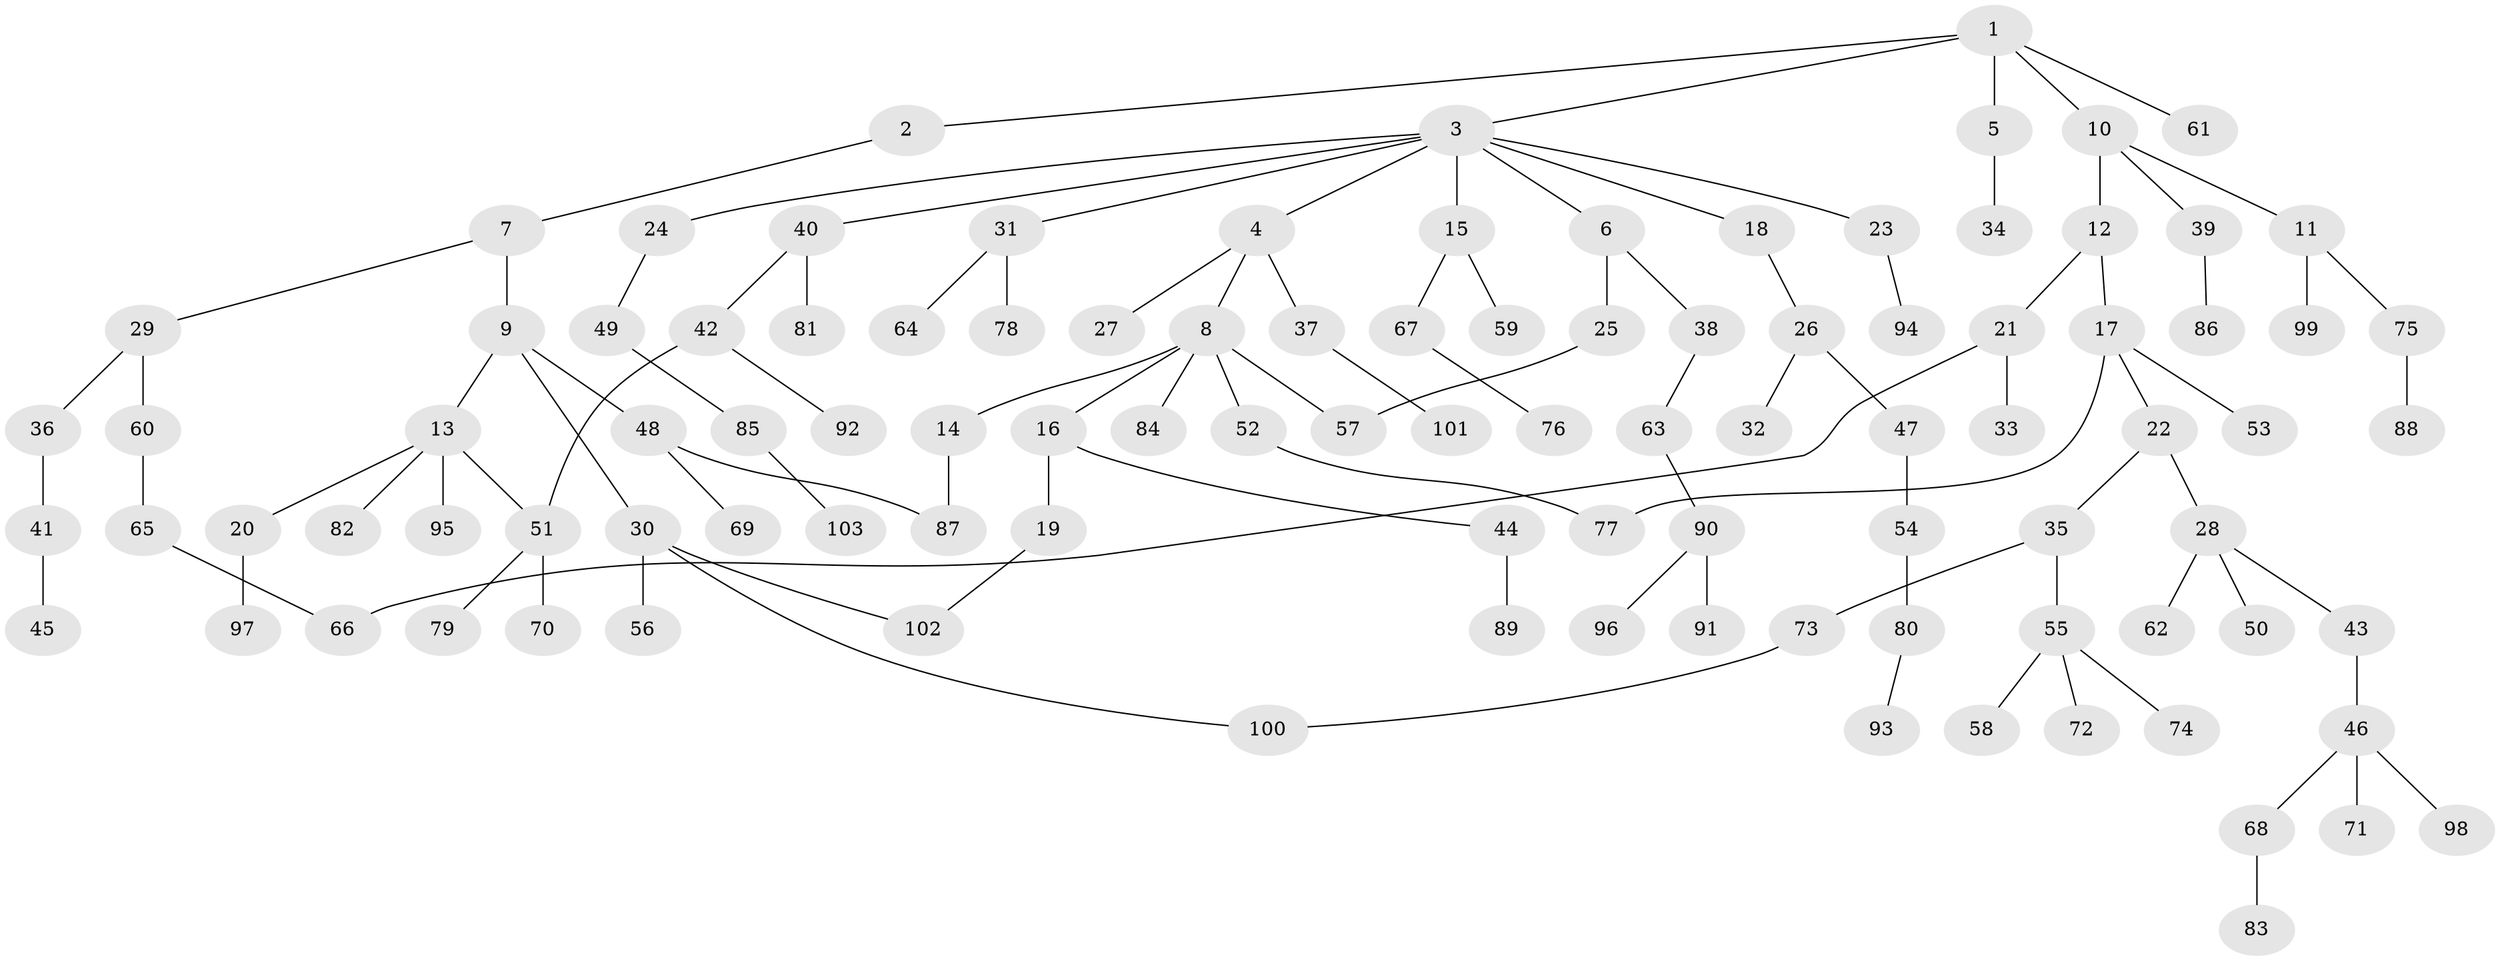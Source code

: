 // coarse degree distribution, {5: 0.01639344262295082, 8: 0.03278688524590164, 3: 0.16393442622950818, 2: 0.29508196721311475, 6: 0.01639344262295082, 4: 0.06557377049180328, 1: 0.4098360655737705}
// Generated by graph-tools (version 1.1) at 2025/17/03/04/25 18:17:09]
// undirected, 103 vertices, 109 edges
graph export_dot {
graph [start="1"]
  node [color=gray90,style=filled];
  1;
  2;
  3;
  4;
  5;
  6;
  7;
  8;
  9;
  10;
  11;
  12;
  13;
  14;
  15;
  16;
  17;
  18;
  19;
  20;
  21;
  22;
  23;
  24;
  25;
  26;
  27;
  28;
  29;
  30;
  31;
  32;
  33;
  34;
  35;
  36;
  37;
  38;
  39;
  40;
  41;
  42;
  43;
  44;
  45;
  46;
  47;
  48;
  49;
  50;
  51;
  52;
  53;
  54;
  55;
  56;
  57;
  58;
  59;
  60;
  61;
  62;
  63;
  64;
  65;
  66;
  67;
  68;
  69;
  70;
  71;
  72;
  73;
  74;
  75;
  76;
  77;
  78;
  79;
  80;
  81;
  82;
  83;
  84;
  85;
  86;
  87;
  88;
  89;
  90;
  91;
  92;
  93;
  94;
  95;
  96;
  97;
  98;
  99;
  100;
  101;
  102;
  103;
  1 -- 2;
  1 -- 3;
  1 -- 5;
  1 -- 10;
  1 -- 61;
  2 -- 7;
  3 -- 4;
  3 -- 6;
  3 -- 15;
  3 -- 18;
  3 -- 23;
  3 -- 24;
  3 -- 31;
  3 -- 40;
  4 -- 8;
  4 -- 27;
  4 -- 37;
  5 -- 34;
  6 -- 25;
  6 -- 38;
  7 -- 9;
  7 -- 29;
  8 -- 14;
  8 -- 16;
  8 -- 52;
  8 -- 84;
  8 -- 57;
  9 -- 13;
  9 -- 30;
  9 -- 48;
  10 -- 11;
  10 -- 12;
  10 -- 39;
  11 -- 75;
  11 -- 99;
  12 -- 17;
  12 -- 21;
  13 -- 20;
  13 -- 51;
  13 -- 82;
  13 -- 95;
  14 -- 87;
  15 -- 59;
  15 -- 67;
  16 -- 19;
  16 -- 44;
  17 -- 22;
  17 -- 53;
  17 -- 77;
  18 -- 26;
  19 -- 102;
  20 -- 97;
  21 -- 33;
  21 -- 66;
  22 -- 28;
  22 -- 35;
  23 -- 94;
  24 -- 49;
  25 -- 57;
  26 -- 32;
  26 -- 47;
  28 -- 43;
  28 -- 50;
  28 -- 62;
  29 -- 36;
  29 -- 60;
  30 -- 56;
  30 -- 102;
  30 -- 100;
  31 -- 64;
  31 -- 78;
  35 -- 55;
  35 -- 73;
  36 -- 41;
  37 -- 101;
  38 -- 63;
  39 -- 86;
  40 -- 42;
  40 -- 81;
  41 -- 45;
  42 -- 92;
  42 -- 51;
  43 -- 46;
  44 -- 89;
  46 -- 68;
  46 -- 71;
  46 -- 98;
  47 -- 54;
  48 -- 69;
  48 -- 87;
  49 -- 85;
  51 -- 70;
  51 -- 79;
  52 -- 77;
  54 -- 80;
  55 -- 58;
  55 -- 72;
  55 -- 74;
  60 -- 65;
  63 -- 90;
  65 -- 66;
  67 -- 76;
  68 -- 83;
  73 -- 100;
  75 -- 88;
  80 -- 93;
  85 -- 103;
  90 -- 91;
  90 -- 96;
}
